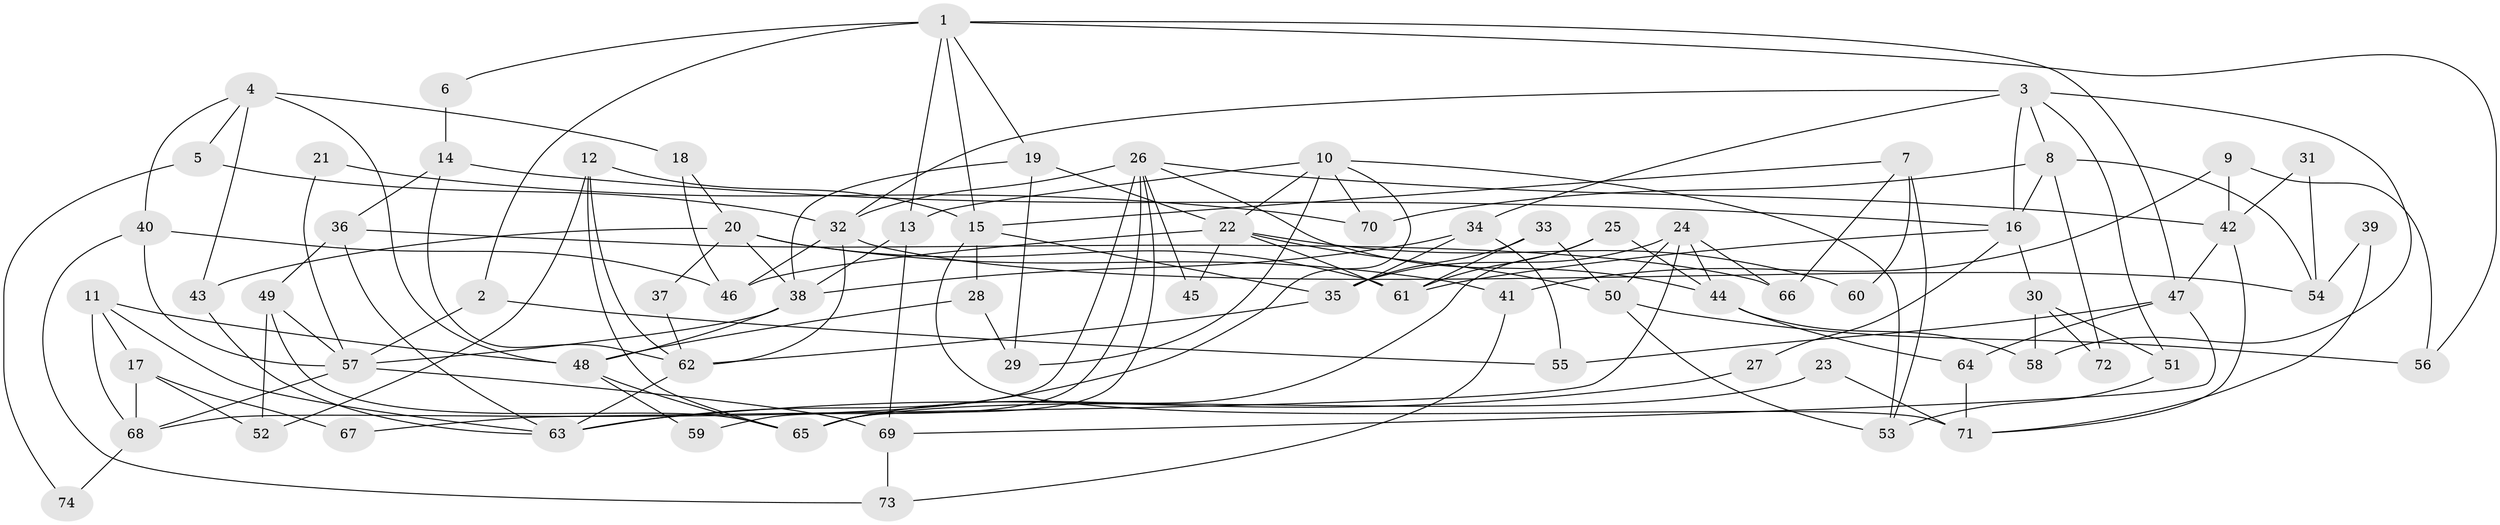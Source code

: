 // coarse degree distribution, {4: 0.13793103448275862, 7: 0.06896551724137931, 2: 0.1724137931034483, 3: 0.20689655172413793, 5: 0.20689655172413793, 6: 0.06896551724137931, 12: 0.06896551724137931, 9: 0.034482758620689655, 1: 0.034482758620689655}
// Generated by graph-tools (version 1.1) at 2025/53/03/04/25 21:53:46]
// undirected, 74 vertices, 148 edges
graph export_dot {
graph [start="1"]
  node [color=gray90,style=filled];
  1;
  2;
  3;
  4;
  5;
  6;
  7;
  8;
  9;
  10;
  11;
  12;
  13;
  14;
  15;
  16;
  17;
  18;
  19;
  20;
  21;
  22;
  23;
  24;
  25;
  26;
  27;
  28;
  29;
  30;
  31;
  32;
  33;
  34;
  35;
  36;
  37;
  38;
  39;
  40;
  41;
  42;
  43;
  44;
  45;
  46;
  47;
  48;
  49;
  50;
  51;
  52;
  53;
  54;
  55;
  56;
  57;
  58;
  59;
  60;
  61;
  62;
  63;
  64;
  65;
  66;
  67;
  68;
  69;
  70;
  71;
  72;
  73;
  74;
  1 -- 47;
  1 -- 19;
  1 -- 2;
  1 -- 6;
  1 -- 13;
  1 -- 15;
  1 -- 56;
  2 -- 55;
  2 -- 57;
  3 -- 34;
  3 -- 32;
  3 -- 8;
  3 -- 16;
  3 -- 51;
  3 -- 58;
  4 -- 43;
  4 -- 48;
  4 -- 5;
  4 -- 18;
  4 -- 40;
  5 -- 32;
  5 -- 74;
  6 -- 14;
  7 -- 15;
  7 -- 53;
  7 -- 60;
  7 -- 66;
  8 -- 16;
  8 -- 54;
  8 -- 70;
  8 -- 72;
  9 -- 56;
  9 -- 42;
  9 -- 41;
  10 -- 13;
  10 -- 22;
  10 -- 29;
  10 -- 53;
  10 -- 63;
  10 -- 70;
  11 -- 63;
  11 -- 17;
  11 -- 48;
  11 -- 68;
  12 -- 65;
  12 -- 62;
  12 -- 15;
  12 -- 52;
  13 -- 69;
  13 -- 38;
  14 -- 16;
  14 -- 36;
  14 -- 62;
  15 -- 28;
  15 -- 35;
  15 -- 71;
  16 -- 30;
  16 -- 27;
  16 -- 61;
  17 -- 68;
  17 -- 52;
  17 -- 67;
  18 -- 20;
  18 -- 46;
  19 -- 22;
  19 -- 38;
  19 -- 29;
  20 -- 38;
  20 -- 61;
  20 -- 37;
  20 -- 41;
  20 -- 43;
  21 -- 70;
  21 -- 57;
  22 -- 46;
  22 -- 61;
  22 -- 45;
  22 -- 50;
  22 -- 60;
  23 -- 65;
  23 -- 71;
  24 -- 66;
  24 -- 50;
  24 -- 35;
  24 -- 44;
  24 -- 67;
  25 -- 65;
  25 -- 44;
  25 -- 61;
  26 -- 32;
  26 -- 68;
  26 -- 42;
  26 -- 44;
  26 -- 45;
  26 -- 59;
  26 -- 65;
  27 -- 63;
  28 -- 29;
  28 -- 48;
  30 -- 58;
  30 -- 51;
  30 -- 72;
  31 -- 42;
  31 -- 54;
  32 -- 62;
  32 -- 46;
  32 -- 54;
  33 -- 61;
  33 -- 35;
  33 -- 50;
  34 -- 38;
  34 -- 35;
  34 -- 55;
  35 -- 62;
  36 -- 49;
  36 -- 63;
  36 -- 66;
  37 -- 62;
  38 -- 48;
  38 -- 57;
  39 -- 71;
  39 -- 54;
  40 -- 57;
  40 -- 46;
  40 -- 73;
  41 -- 73;
  42 -- 47;
  42 -- 71;
  43 -- 63;
  44 -- 58;
  44 -- 64;
  47 -- 69;
  47 -- 64;
  47 -- 55;
  48 -- 59;
  48 -- 65;
  49 -- 65;
  49 -- 57;
  49 -- 52;
  50 -- 53;
  50 -- 56;
  51 -- 53;
  57 -- 68;
  57 -- 69;
  62 -- 63;
  64 -- 71;
  68 -- 74;
  69 -- 73;
}
